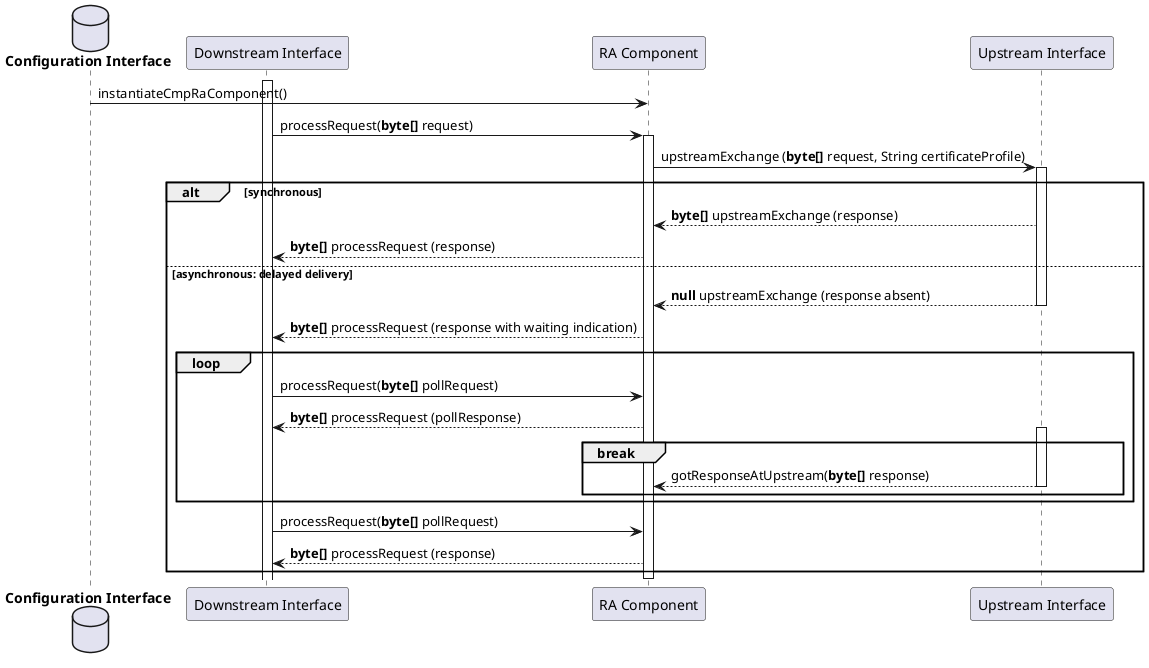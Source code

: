 @startuml

database "**Configuration Interface**" as config


participant "Downstream Interface" as Downstream 
participant "RA Component" as RA
participant "Upstream Interface" as Upstream

activate Downstream
config -> RA : instantiateCmpRaComponent()

Downstream -> RA : processRequest(**byte[]** request)

activate RA
RA -> Upstream : upstreamExchange (**byte[]** request, String certificateProfile)
activate Upstream
alt synchronous
Upstream --> RA : **byte[]** upstreamExchange (response)
RA --> Downstream : **byte[]** processRequest (response)

else asynchronous: delayed delivery
Upstream --> RA : **null** upstreamExchange (response absent)
deactivate Upstream
RA --> Downstream : **byte[]** processRequest (response with waiting indication)
loop
Downstream -> RA :  processRequest(**byte[]** pollRequest)
RA --> Downstream : **byte[]** processRequest (pollResponse) 

break
activate Upstream
Upstream --> RA : gotResponseAtUpstream(**byte[]** response)
deactivate Upstream
end
end
Downstream -> RA :  processRequest(**byte[]** pollRequest)
RA --> Downstream : **byte[]** processRequest (response)
end
deactivate RA

@enduml